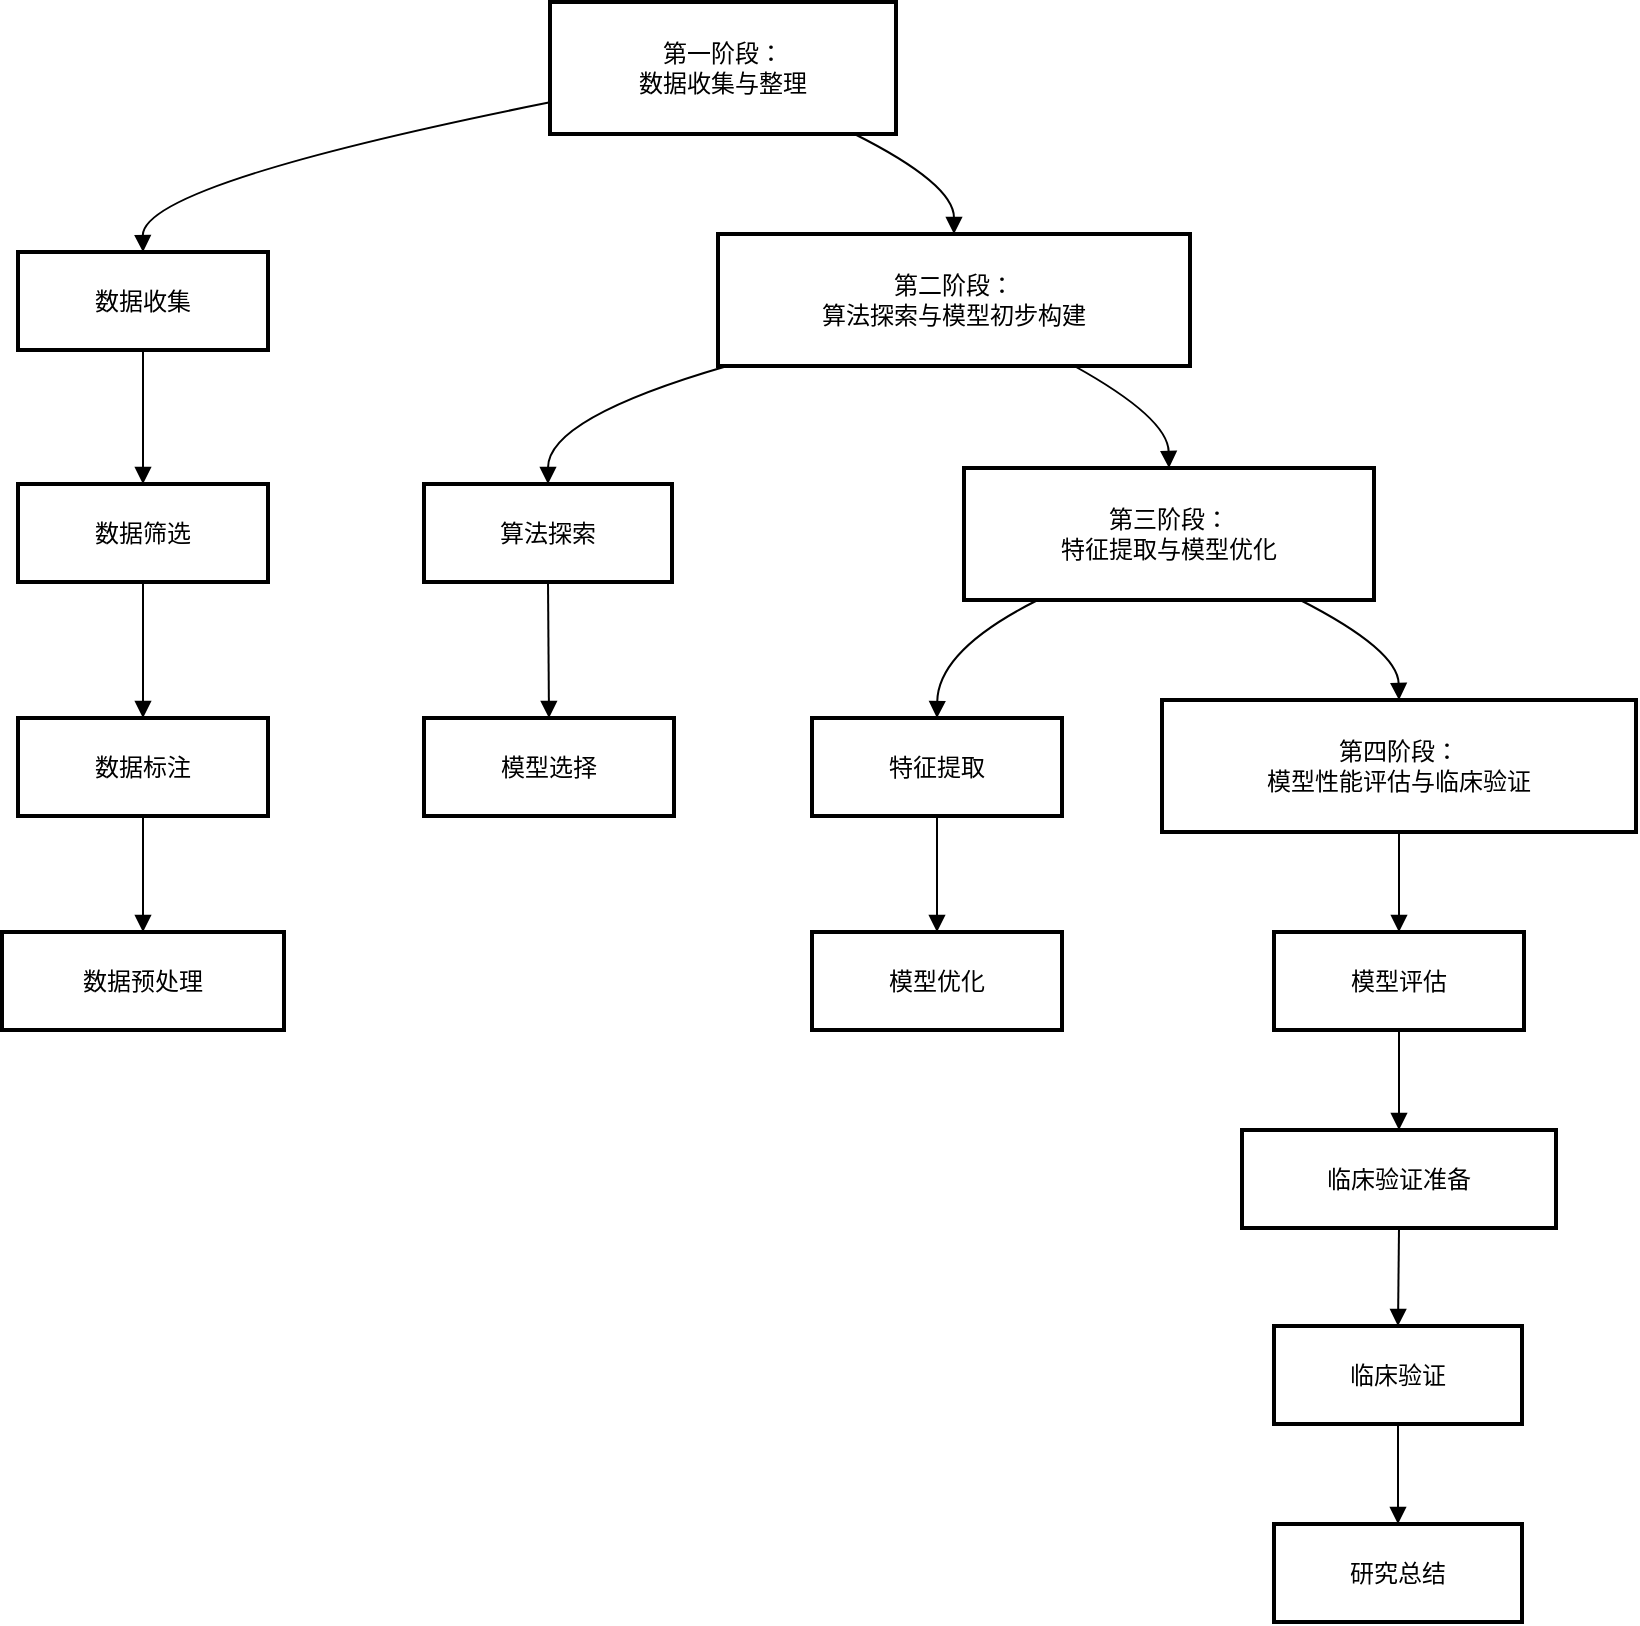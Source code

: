 <mxfile version="24.8.1">
  <diagram name="第 1 页" id="cgz7mQ0Nxopz5oD3JUpl">
    <mxGraphModel dx="794" dy="446" grid="1" gridSize="10" guides="1" tooltips="1" connect="1" arrows="1" fold="1" page="1" pageScale="1" pageWidth="827" pageHeight="1169" math="0" shadow="0">
      <root>
        <mxCell id="0" />
        <mxCell id="1" parent="0" />
        <mxCell id="H3Humv1J8oDxR7K4Y72v-32" value="第一阶段：&#xa;数据收集与整理" style="whiteSpace=wrap;strokeWidth=2;" vertex="1" parent="1">
          <mxGeometry x="294" y="20" width="173" height="66" as="geometry" />
        </mxCell>
        <mxCell id="H3Humv1J8oDxR7K4Y72v-33" value="数据收集" style="whiteSpace=wrap;strokeWidth=2;" vertex="1" parent="1">
          <mxGeometry x="28" y="145" width="125" height="49" as="geometry" />
        </mxCell>
        <mxCell id="H3Humv1J8oDxR7K4Y72v-34" value="数据筛选" style="whiteSpace=wrap;strokeWidth=2;" vertex="1" parent="1">
          <mxGeometry x="28" y="261" width="125" height="49" as="geometry" />
        </mxCell>
        <mxCell id="H3Humv1J8oDxR7K4Y72v-35" value="数据标注" style="whiteSpace=wrap;strokeWidth=2;" vertex="1" parent="1">
          <mxGeometry x="28" y="378" width="125" height="49" as="geometry" />
        </mxCell>
        <mxCell id="H3Humv1J8oDxR7K4Y72v-36" value="数据预处理" style="whiteSpace=wrap;strokeWidth=2;" vertex="1" parent="1">
          <mxGeometry x="20" y="485" width="141" height="49" as="geometry" />
        </mxCell>
        <mxCell id="H3Humv1J8oDxR7K4Y72v-37" value="第二阶段：&#xa;算法探索与模型初步构建" style="whiteSpace=wrap;strokeWidth=2;" vertex="1" parent="1">
          <mxGeometry x="378" y="136" width="236" height="66" as="geometry" />
        </mxCell>
        <mxCell id="H3Humv1J8oDxR7K4Y72v-38" value="算法探索" style="whiteSpace=wrap;strokeWidth=2;" vertex="1" parent="1">
          <mxGeometry x="231" y="261" width="124" height="49" as="geometry" />
        </mxCell>
        <mxCell id="H3Humv1J8oDxR7K4Y72v-39" value="模型选择" style="whiteSpace=wrap;strokeWidth=2;" vertex="1" parent="1">
          <mxGeometry x="231" y="378" width="125" height="49" as="geometry" />
        </mxCell>
        <mxCell id="H3Humv1J8oDxR7K4Y72v-40" value="第三阶段：&#xa;特征提取与模型优化" style="whiteSpace=wrap;strokeWidth=2;" vertex="1" parent="1">
          <mxGeometry x="501" y="253" width="205" height="66" as="geometry" />
        </mxCell>
        <mxCell id="H3Humv1J8oDxR7K4Y72v-41" value="特征提取" style="whiteSpace=wrap;strokeWidth=2;" vertex="1" parent="1">
          <mxGeometry x="425" y="378" width="125" height="49" as="geometry" />
        </mxCell>
        <mxCell id="H3Humv1J8oDxR7K4Y72v-42" value="模型优化" style="whiteSpace=wrap;strokeWidth=2;" vertex="1" parent="1">
          <mxGeometry x="425" y="485" width="125" height="49" as="geometry" />
        </mxCell>
        <mxCell id="H3Humv1J8oDxR7K4Y72v-43" value="第四阶段：&#xa;模型性能评估与临床验证" style="whiteSpace=wrap;strokeWidth=2;" vertex="1" parent="1">
          <mxGeometry x="600" y="369" width="237" height="66" as="geometry" />
        </mxCell>
        <mxCell id="H3Humv1J8oDxR7K4Y72v-44" value="模型评估" style="whiteSpace=wrap;strokeWidth=2;" vertex="1" parent="1">
          <mxGeometry x="656" y="485" width="125" height="49" as="geometry" />
        </mxCell>
        <mxCell id="H3Humv1J8oDxR7K4Y72v-45" value="临床验证准备" style="whiteSpace=wrap;strokeWidth=2;" vertex="1" parent="1">
          <mxGeometry x="640" y="584" width="157" height="49" as="geometry" />
        </mxCell>
        <mxCell id="H3Humv1J8oDxR7K4Y72v-46" value="临床验证" style="whiteSpace=wrap;strokeWidth=2;" vertex="1" parent="1">
          <mxGeometry x="656" y="682" width="124" height="49" as="geometry" />
        </mxCell>
        <mxCell id="H3Humv1J8oDxR7K4Y72v-47" value="研究总结" style="whiteSpace=wrap;strokeWidth=2;" vertex="1" parent="1">
          <mxGeometry x="656" y="781" width="124" height="49" as="geometry" />
        </mxCell>
        <mxCell id="H3Humv1J8oDxR7K4Y72v-48" value="" style="curved=1;startArrow=none;endArrow=block;exitX=0;exitY=0.76;entryX=0.5;entryY=0;rounded=0;" edge="1" parent="1" source="H3Humv1J8oDxR7K4Y72v-32" target="H3Humv1J8oDxR7K4Y72v-33">
          <mxGeometry relative="1" as="geometry">
            <Array as="points">
              <mxPoint x="90" y="111" />
            </Array>
          </mxGeometry>
        </mxCell>
        <mxCell id="H3Humv1J8oDxR7K4Y72v-49" value="" style="curved=1;startArrow=none;endArrow=block;exitX=0.5;exitY=0.99;entryX=0.5;entryY=0.01;rounded=0;" edge="1" parent="1" source="H3Humv1J8oDxR7K4Y72v-33" target="H3Humv1J8oDxR7K4Y72v-34">
          <mxGeometry relative="1" as="geometry">
            <Array as="points" />
          </mxGeometry>
        </mxCell>
        <mxCell id="H3Humv1J8oDxR7K4Y72v-50" value="" style="curved=1;startArrow=none;endArrow=block;exitX=0.5;exitY=1;entryX=0.5;entryY=-0.01;rounded=0;" edge="1" parent="1" source="H3Humv1J8oDxR7K4Y72v-34" target="H3Humv1J8oDxR7K4Y72v-35">
          <mxGeometry relative="1" as="geometry">
            <Array as="points" />
          </mxGeometry>
        </mxCell>
        <mxCell id="H3Humv1J8oDxR7K4Y72v-51" value="" style="curved=1;startArrow=none;endArrow=block;exitX=0.5;exitY=0.99;entryX=0.5;entryY=0;rounded=0;" edge="1" parent="1" source="H3Humv1J8oDxR7K4Y72v-35" target="H3Humv1J8oDxR7K4Y72v-36">
          <mxGeometry relative="1" as="geometry">
            <Array as="points" />
          </mxGeometry>
        </mxCell>
        <mxCell id="H3Humv1J8oDxR7K4Y72v-52" value="" style="curved=1;startArrow=none;endArrow=block;exitX=0.01;exitY=1.01;entryX=0.5;entryY=0.01;rounded=0;" edge="1" parent="1" source="H3Humv1J8oDxR7K4Y72v-37" target="H3Humv1J8oDxR7K4Y72v-38">
          <mxGeometry relative="1" as="geometry">
            <Array as="points">
              <mxPoint x="293" y="228" />
            </Array>
          </mxGeometry>
        </mxCell>
        <mxCell id="H3Humv1J8oDxR7K4Y72v-53" value="" style="curved=1;startArrow=none;endArrow=block;exitX=0.5;exitY=1;entryX=0.5;entryY=-0.01;rounded=0;" edge="1" parent="1" source="H3Humv1J8oDxR7K4Y72v-38" target="H3Humv1J8oDxR7K4Y72v-39">
          <mxGeometry relative="1" as="geometry">
            <Array as="points" />
          </mxGeometry>
        </mxCell>
        <mxCell id="H3Humv1J8oDxR7K4Y72v-54" value="" style="curved=1;startArrow=none;endArrow=block;exitX=0.18;exitY=1;entryX=0.5;entryY=-0.01;rounded=0;" edge="1" parent="1" source="H3Humv1J8oDxR7K4Y72v-40" target="H3Humv1J8oDxR7K4Y72v-41">
          <mxGeometry relative="1" as="geometry">
            <Array as="points">
              <mxPoint x="488" y="344" />
            </Array>
          </mxGeometry>
        </mxCell>
        <mxCell id="H3Humv1J8oDxR7K4Y72v-55" value="" style="curved=1;startArrow=none;endArrow=block;exitX=0.5;exitY=0.99;entryX=0.5;entryY=0;rounded=0;" edge="1" parent="1" source="H3Humv1J8oDxR7K4Y72v-41" target="H3Humv1J8oDxR7K4Y72v-42">
          <mxGeometry relative="1" as="geometry">
            <Array as="points" />
          </mxGeometry>
        </mxCell>
        <mxCell id="H3Humv1J8oDxR7K4Y72v-56" value="" style="curved=1;startArrow=none;endArrow=block;exitX=0.5;exitY=1;entryX=0.5;entryY=0;rounded=0;" edge="1" parent="1" source="H3Humv1J8oDxR7K4Y72v-43" target="H3Humv1J8oDxR7K4Y72v-44">
          <mxGeometry relative="1" as="geometry">
            <Array as="points" />
          </mxGeometry>
        </mxCell>
        <mxCell id="H3Humv1J8oDxR7K4Y72v-57" value="" style="curved=1;startArrow=none;endArrow=block;exitX=0.5;exitY=0.99;entryX=0.5;entryY=-0.01;rounded=0;" edge="1" parent="1" source="H3Humv1J8oDxR7K4Y72v-44" target="H3Humv1J8oDxR7K4Y72v-45">
          <mxGeometry relative="1" as="geometry">
            <Array as="points" />
          </mxGeometry>
        </mxCell>
        <mxCell id="H3Humv1J8oDxR7K4Y72v-58" value="" style="curved=1;startArrow=none;endArrow=block;exitX=0.5;exitY=0.99;entryX=0.5;entryY=0.01;rounded=0;" edge="1" parent="1" source="H3Humv1J8oDxR7K4Y72v-45" target="H3Humv1J8oDxR7K4Y72v-46">
          <mxGeometry relative="1" as="geometry">
            <Array as="points" />
          </mxGeometry>
        </mxCell>
        <mxCell id="H3Humv1J8oDxR7K4Y72v-59" value="" style="curved=1;startArrow=none;endArrow=block;exitX=0.5;exitY=1;entryX=0.5;entryY=0;rounded=0;" edge="1" parent="1" source="H3Humv1J8oDxR7K4Y72v-46" target="H3Humv1J8oDxR7K4Y72v-47">
          <mxGeometry relative="1" as="geometry">
            <Array as="points" />
          </mxGeometry>
        </mxCell>
        <mxCell id="H3Humv1J8oDxR7K4Y72v-60" value="" style="curved=1;startArrow=none;endArrow=block;exitX=0.88;exitY=1;entryX=0.5;entryY=0;rounded=0;" edge="1" parent="1" source="H3Humv1J8oDxR7K4Y72v-32" target="H3Humv1J8oDxR7K4Y72v-37">
          <mxGeometry relative="1" as="geometry">
            <Array as="points">
              <mxPoint x="496" y="111" />
            </Array>
          </mxGeometry>
        </mxCell>
        <mxCell id="H3Humv1J8oDxR7K4Y72v-61" value="" style="curved=1;startArrow=none;endArrow=block;exitX=0.76;exitY=1.01;entryX=0.5;entryY=-0.01;rounded=0;" edge="1" parent="1" source="H3Humv1J8oDxR7K4Y72v-37" target="H3Humv1J8oDxR7K4Y72v-40">
          <mxGeometry relative="1" as="geometry">
            <Array as="points">
              <mxPoint x="603" y="228" />
            </Array>
          </mxGeometry>
        </mxCell>
        <mxCell id="H3Humv1J8oDxR7K4Y72v-62" value="" style="curved=1;startArrow=none;endArrow=block;exitX=0.82;exitY=1;entryX=0.5;entryY=0;rounded=0;" edge="1" parent="1" source="H3Humv1J8oDxR7K4Y72v-40" target="H3Humv1J8oDxR7K4Y72v-43">
          <mxGeometry relative="1" as="geometry">
            <Array as="points">
              <mxPoint x="718" y="344" />
            </Array>
          </mxGeometry>
        </mxCell>
      </root>
    </mxGraphModel>
  </diagram>
</mxfile>
